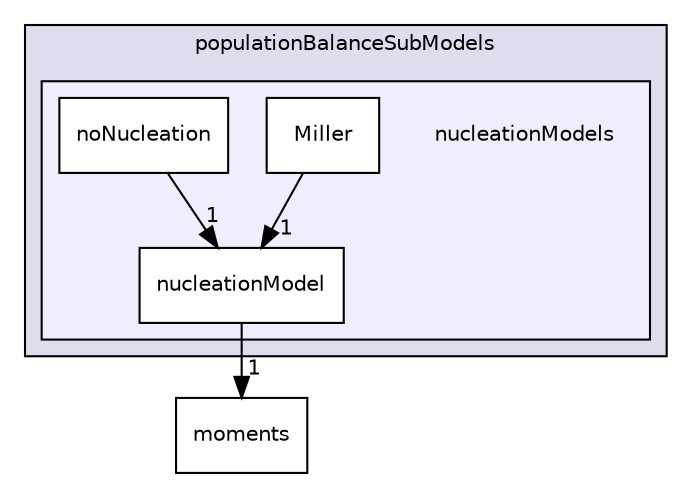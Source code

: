 digraph "nucleationModels" {
  bgcolor=transparent;
  compound=true
  node [ fontsize="10", fontname="Helvetica"];
  edge [ labelfontsize="10", labelfontname="Helvetica"];
  subgraph clusterdir_58c61e057ed2119d9755c9fdbb448648 {
    graph [ bgcolor="#ddddee", pencolor="black", label="populationBalanceSubModels" fontname="Helvetica", fontsize="10", URL="dir_58c61e057ed2119d9755c9fdbb448648.html"]
  subgraph clusterdir_deb70e2408b5d543a7b3ca509fad8f1b {
    graph [ bgcolor="#eeeeff", pencolor="black", label="" URL="dir_deb70e2408b5d543a7b3ca509fad8f1b.html"];
    dir_deb70e2408b5d543a7b3ca509fad8f1b [shape=plaintext label="nucleationModels"];
    dir_f5e6c39f7e50ea6e3bf0653f77e5e8b2 [shape=box label="Miller" color="black" fillcolor="white" style="filled" URL="dir_f5e6c39f7e50ea6e3bf0653f77e5e8b2.html"];
    dir_9fddb8ae19f6e58c6d14137fda69ffe6 [shape=box label="noNucleation" color="black" fillcolor="white" style="filled" URL="dir_9fddb8ae19f6e58c6d14137fda69ffe6.html"];
    dir_510ba15065abe55fcb2982271eaa7cd4 [shape=box label="nucleationModel" color="black" fillcolor="white" style="filled" URL="dir_510ba15065abe55fcb2982271eaa7cd4.html"];
  }
  }
  dir_17a6c3d0f5fde6543c26c10fa938ae5d [shape=box label="moments" URL="dir_17a6c3d0f5fde6543c26c10fa938ae5d.html"];
  dir_9fddb8ae19f6e58c6d14137fda69ffe6->dir_510ba15065abe55fcb2982271eaa7cd4 [headlabel="1", labeldistance=1.5 headhref="dir_000283_000248.html"];
  dir_510ba15065abe55fcb2982271eaa7cd4->dir_17a6c3d0f5fde6543c26c10fa938ae5d [headlabel="1", labeldistance=1.5 headhref="dir_000248_000237.html"];
  dir_f5e6c39f7e50ea6e3bf0653f77e5e8b2->dir_510ba15065abe55fcb2982271eaa7cd4 [headlabel="1", labeldistance=1.5 headhref="dir_000229_000248.html"];
}
